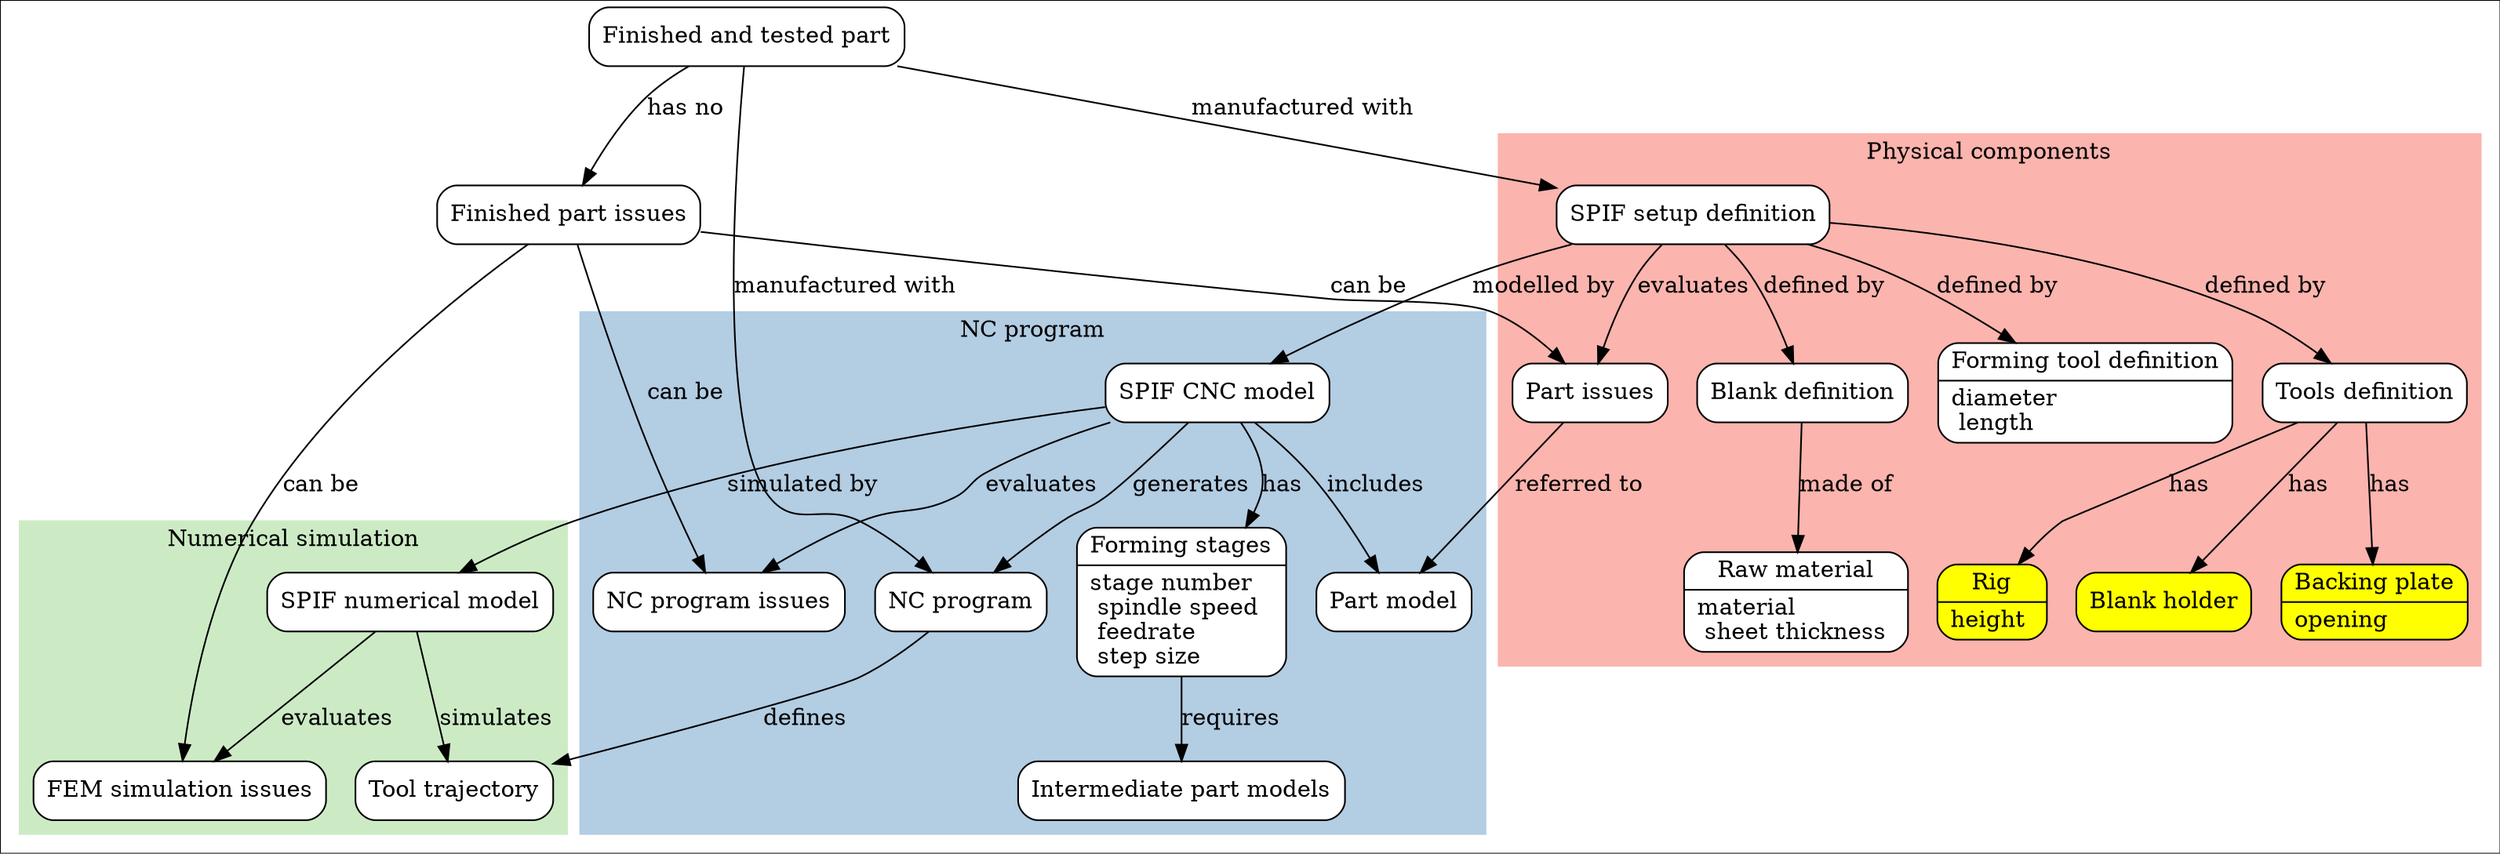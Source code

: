 digraph datamodel {
    colorscheme=pastel19
    node [shape=record, style="filled, rounded", fillcolor=white, color=black]

/* DATA MODEL */

    tested [label="Finished and tested part"]
    fin_iss [label="Finished part issues"]
    tested -> fin_iss [label="has no"]

    /* Physical components */
    subgraph clusterParts {
        label="Physical components"; style=filled; color=1

        setup [label="SPIF setup definition"]
        blank [label="Blank definition"]
        tool [label="Forming tool definition"]
        tools [label="Tools definition"]
        raw [label="Raw material"]
        part_iss [label="Part issues"]
    }
    setup -> {blank; tool; tools} [label="defined by"]
    blank -> raw [label="made of"]
    setup -> part_iss [label="evaluates"]

    /* NC program */
    subgraph clusterNC {
        label="NC program"; style=filled; color=2

        cnc [label="SPIF CNC model"]
        part [label="Part model"]
        stages [label="Forming stages"]
        interm [label="Intermediate part models"]
        program [label="NC program"]
        progr_iss [label="NC program issues"]
    }
    cnc -> part [label="includes"]
    cnc -> stages [label="has"]
    cnc -> program [label="generates"]
    cnc -> progr_iss [label="evaluates"]
    stages -> interm [label="requires"]

    /* Numerical simulation */
    subgraph clustersimulation {
        label="Numerical simulation"; style=filled; color=3

        fem [label="SPIF numerical model"]
        fem_iss [label="FEM simulation issues"]
        path [label="Tool trajectory"]
    }
    fem -> path [label="simulates"]
    fem -> fem_iss [label="evaluates"]

    /* Other relations */
    tested -> {setup, program} [label="manufactured with"]
    fin_iss -> {part_iss, progr_iss, fem_iss} [label="can be"]

    setup -> cnc [label="modelled by"]
    part_iss -> part [label="referred to"]

    cnc -> fem [label="simulated by"]
    program -> path [label="defines"]


/* ENRICH DATA MODEL: NEW OBJECTS AND ATTRIBUTES */
// node format: "{<class> | <attribute> \l<attribute> \l<attribute> ... \l}"

    node [fillcolor=yellow1]

    /* Physical components */
    subgraph clusterParts {
        tool [label="{Forming tool definition | diameter \l length \l}"]
        raw [label="{Raw material | material \l sheet thickness \l}"]

        holder [label="Blank holder"]
        plate [label="{Backing plate | opening \l}"]
        rig [label="{Rig | height \l}"]
    }
    tools -> {holder, plate, rig} [label="has"]

    /* NC program */
    subgraph clusterNC {
        stages [label="{Forming stages | stage number \l spindle speed \l feedrate \l step size \l}"]
    }

    /* Numerical simulation */
    subgraph clustersimulation {
    }
}

